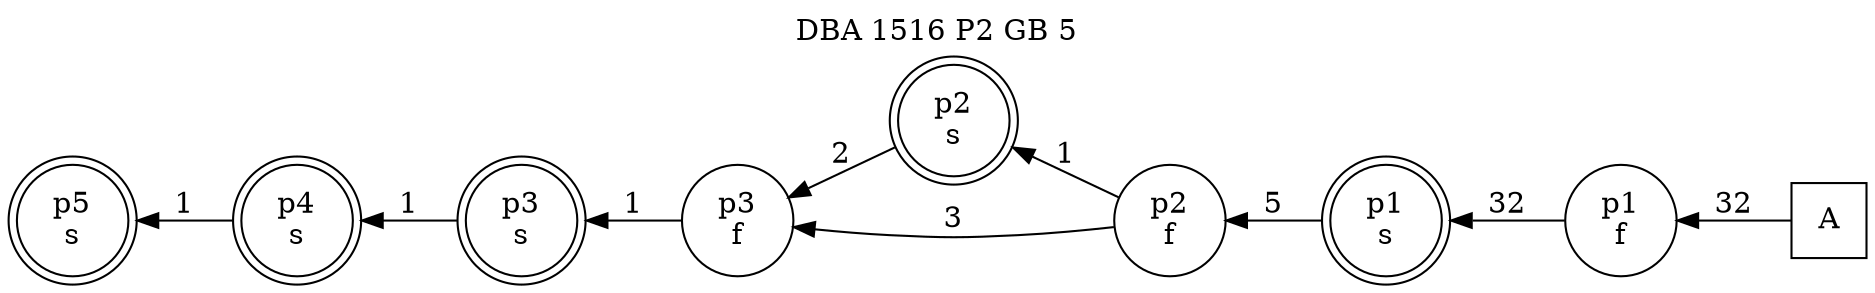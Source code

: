 digraph DBA_1516_P2_GB_5_GOOD {
labelloc="tl"
label= " DBA 1516 P2 GB 5 "
rankdir="RL";
"A" [shape="square" label="A"]
"p1_f" [shape="circle" label="p1
f"]
"p1_s" [shape="doublecircle" label="p1
s"]
"p2_f" [shape="circle" label="p2
f"]
"p2_s" [shape="doublecircle" label="p2
s"]
"p3_f" [shape="circle" label="p3
f"]
"p3_s" [shape="doublecircle" label="p3
s"]
"p4_s" [shape="doublecircle" label="p4
s"]
"p5_s" [shape="doublecircle" label="p5
s"]
"A" -> "p1_f" [ label=32]
"p1_f" -> "p1_s" [ label=32]
"p1_s" -> "p2_f" [ label=5]
"p2_f" -> "p2_s" [ label=1]
"p2_f" -> "p3_f" [ label=3]
"p2_s" -> "p3_f" [ label=2]
"p3_f" -> "p3_s" [ label=1]
"p3_s" -> "p4_s" [ label=1]
"p4_s" -> "p5_s" [ label=1]
}
